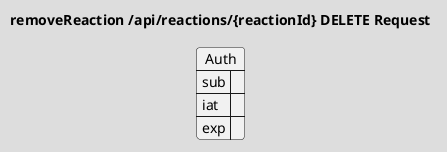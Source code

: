 @startuml removeReaction-Request
!theme toy
title "removeReaction /api/reactions/{reactionId} DELETE Request"

json Auth {
    "sub": "",
    "iat": "",
    "exp": ""
}
@enduml
@startuml removeReaction-Response
!theme toy
title "removeReaction /api/reactions/{reactionId} DELETE Response"
@enduml
